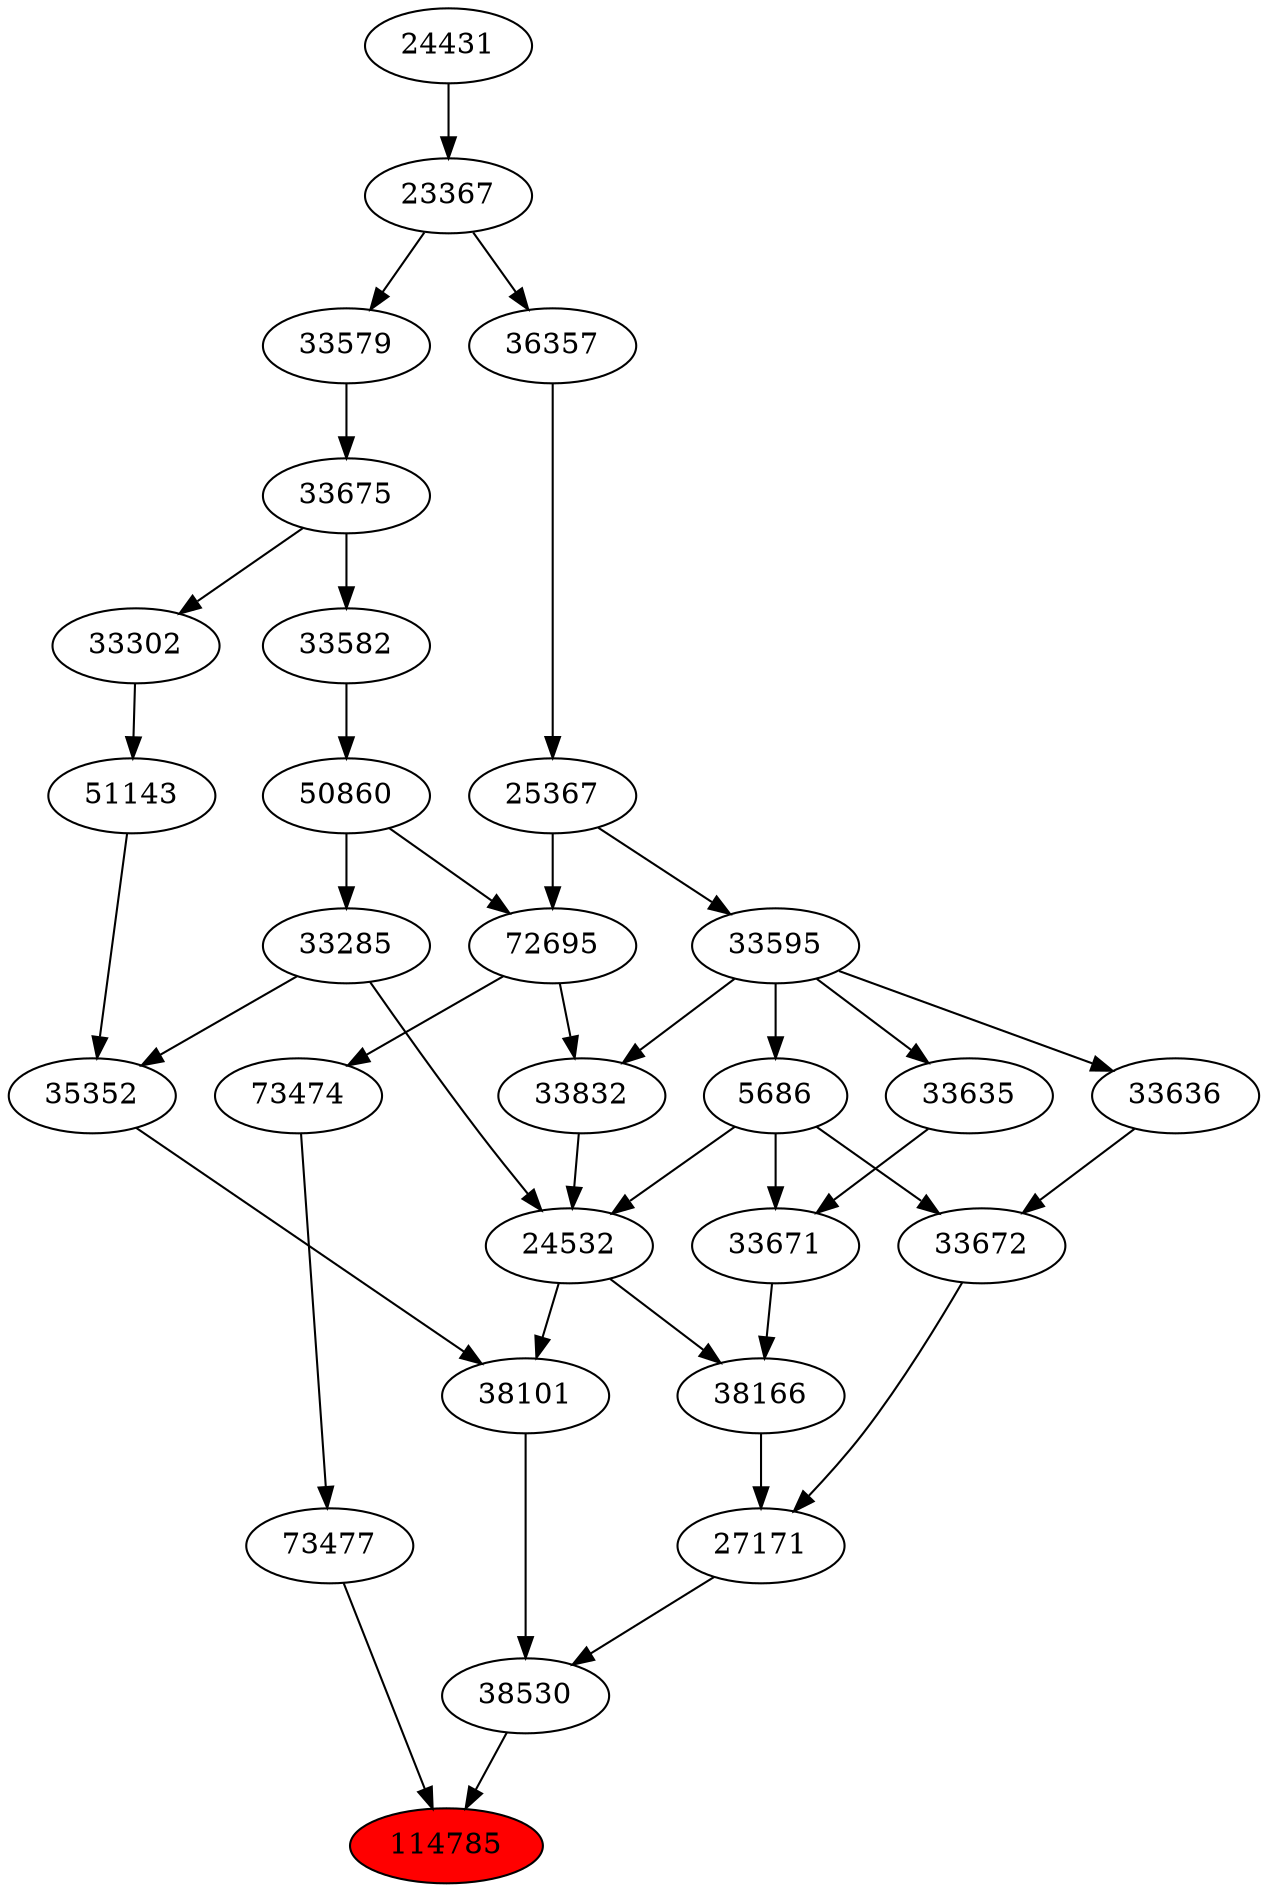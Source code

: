 strict digraph{ 
114785 [label="114785" fillcolor=red style=filled]
38530 -> 114785
73477 -> 114785
38530 [label="38530"]
27171 -> 38530
38101 -> 38530
73477 [label="73477"]
73474 -> 73477
27171 [label="27171"]
33672 -> 27171
38166 -> 27171
38101 [label="38101"]
24532 -> 38101
35352 -> 38101
73474 [label="73474"]
72695 -> 73474
33672 [label="33672"]
33636 -> 33672
5686 -> 33672
38166 [label="38166"]
24532 -> 38166
33671 -> 38166
24532 [label="24532"]
33285 -> 24532
5686 -> 24532
33832 -> 24532
35352 [label="35352"]
33285 -> 35352
51143 -> 35352
72695 [label="72695"]
50860 -> 72695
25367 -> 72695
33636 [label="33636"]
33595 -> 33636
5686 [label="5686"]
33595 -> 5686
33671 [label="33671"]
5686 -> 33671
33635 -> 33671
33285 [label="33285"]
50860 -> 33285
33832 [label="33832"]
72695 -> 33832
33595 -> 33832
51143 [label="51143"]
33302 -> 51143
50860 [label="50860"]
33582 -> 50860
25367 [label="25367"]
36357 -> 25367
33595 [label="33595"]
25367 -> 33595
33635 [label="33635"]
33595 -> 33635
33302 [label="33302"]
33675 -> 33302
33582 [label="33582"]
33675 -> 33582
36357 [label="36357"]
23367 -> 36357
33675 [label="33675"]
33579 -> 33675
23367 [label="23367"]
24431 -> 23367
33579 [label="33579"]
23367 -> 33579
24431 [label="24431"]
}